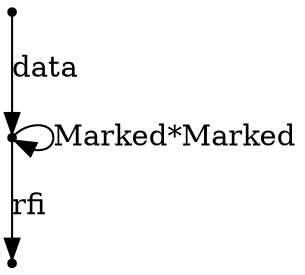 digraph { node[shape="point"]
N0x14db16ba0_0 -> N0x14db22b20_0[label = "rfi"];
N0x14db16ba0_0 -> N0x14db16ba0_0[label = "Marked*Marked"];
N -> N0x14db16ba0_0[label = "data"];
}
